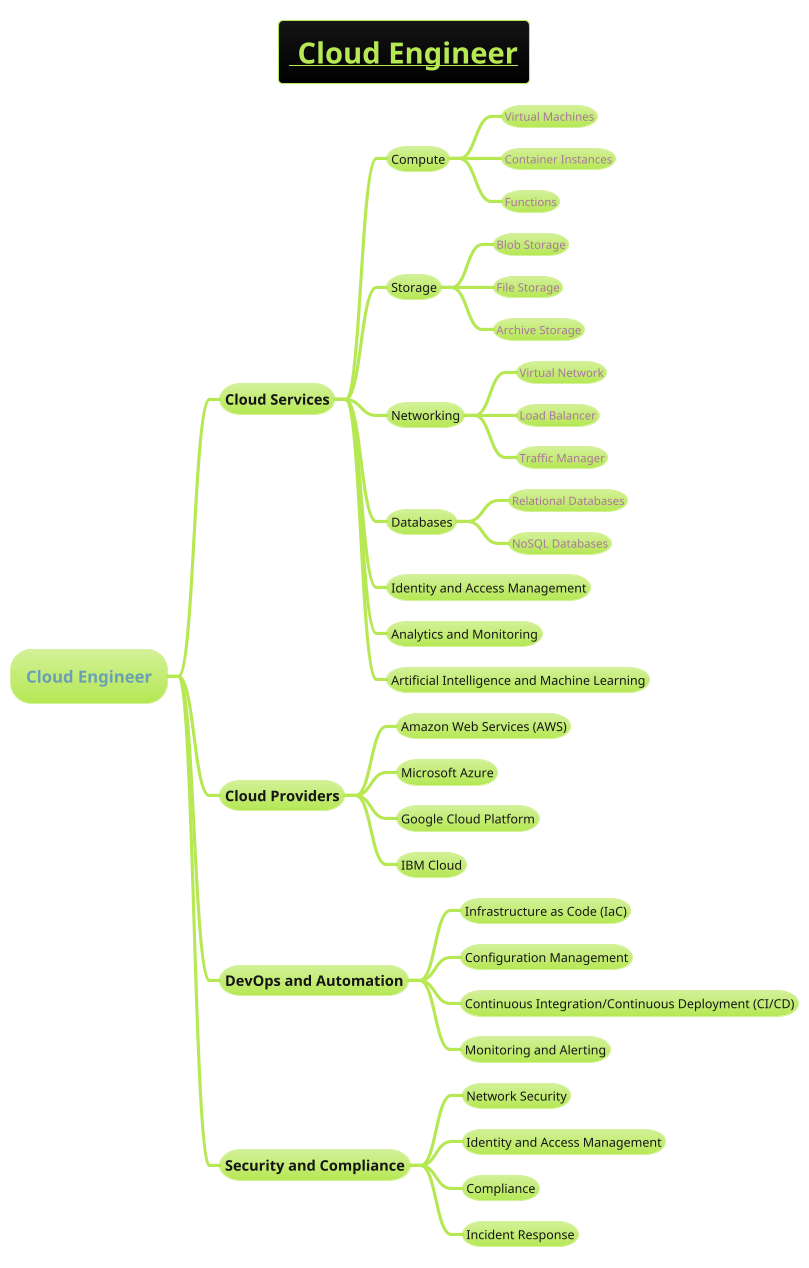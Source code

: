 @startmindmap
!theme hacker
title =__ Cloud Engineer__

* Cloud Engineer
** Cloud Services
*** Compute
**** Virtual Machines
**** Container Instances
**** Functions
*** Storage
**** Blob Storage
**** File Storage
**** Archive Storage
*** Networking
**** Virtual Network
**** Load Balancer
**** Traffic Manager
*** Databases
**** Relational Databases
**** NoSQL Databases
*** Identity and Access Management
*** Analytics and Monitoring
*** Artificial Intelligence and Machine Learning
** Cloud Providers
*** Amazon Web Services (AWS)
*** Microsoft Azure
*** Google Cloud Platform
*** IBM Cloud
** DevOps and Automation
*** Infrastructure as Code (IaC)
*** Configuration Management
*** Continuous Integration/Continuous Deployment (CI/CD)
*** Monitoring and Alerting
** Security and Compliance
*** Network Security
*** Identity and Access Management
*** Compliance
*** Incident Response
@endmindmap
